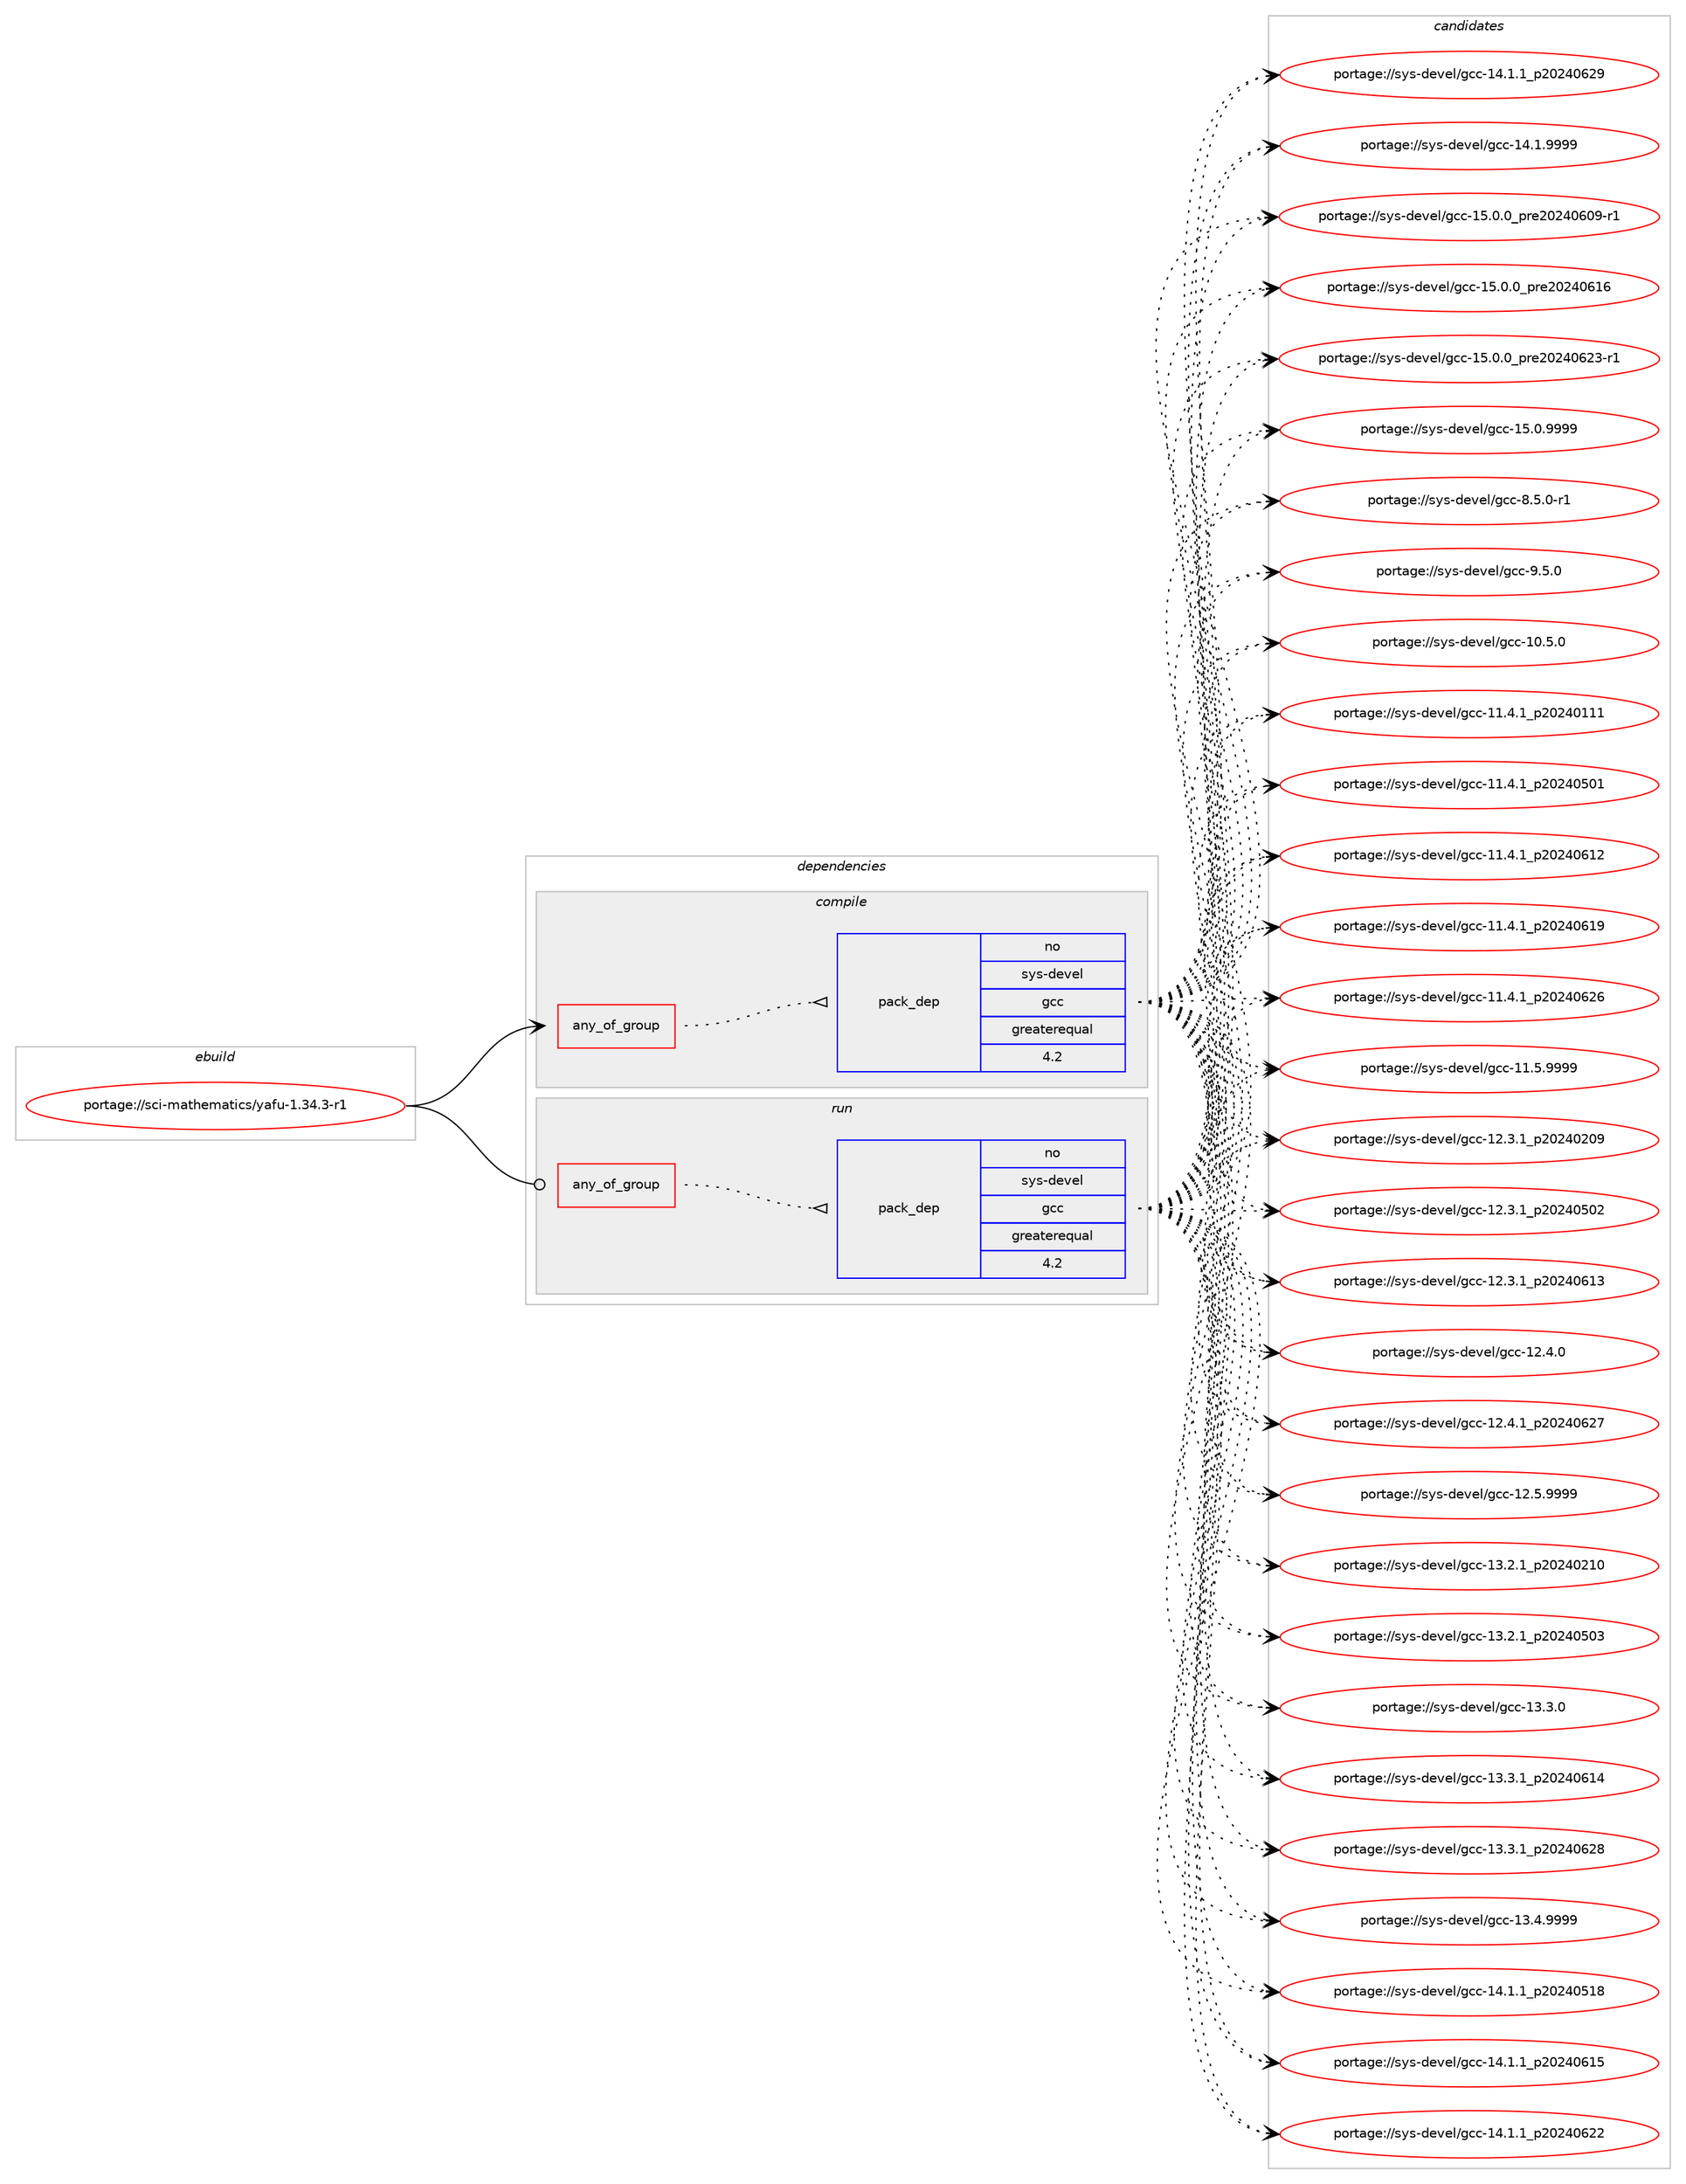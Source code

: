 digraph prolog {

# *************
# Graph options
# *************

newrank=true;
concentrate=true;
compound=true;
graph [rankdir=LR,fontname=Helvetica,fontsize=10,ranksep=1.5];#, ranksep=2.5, nodesep=0.2];
edge  [arrowhead=vee];
node  [fontname=Helvetica,fontsize=10];

# **********
# The ebuild
# **********

subgraph cluster_leftcol {
color=gray;
rank=same;
label=<<i>ebuild</i>>;
id [label="portage://sci-mathematics/yafu-1.34.3-r1", color=red, width=4, href="../sci-mathematics/yafu-1.34.3-r1.svg"];
}

# ****************
# The dependencies
# ****************

subgraph cluster_midcol {
color=gray;
label=<<i>dependencies</i>>;
subgraph cluster_compile {
fillcolor="#eeeeee";
style=filled;
label=<<i>compile</i>>;
subgraph any2639 {
dependency204521 [label=<<TABLE BORDER="0" CELLBORDER="1" CELLSPACING="0" CELLPADDING="4"><TR><TD CELLPADDING="10">any_of_group</TD></TR></TABLE>>, shape=none, color=red];subgraph pack95644 {
dependency204522 [label=<<TABLE BORDER="0" CELLBORDER="1" CELLSPACING="0" CELLPADDING="4" WIDTH="220"><TR><TD ROWSPAN="6" CELLPADDING="30">pack_dep</TD></TR><TR><TD WIDTH="110">no</TD></TR><TR><TD>sys-devel</TD></TR><TR><TD>gcc</TD></TR><TR><TD>greaterequal</TD></TR><TR><TD>4.2</TD></TR></TABLE>>, shape=none, color=blue];
}
dependency204521:e -> dependency204522:w [weight=20,style="dotted",arrowhead="oinv"];
# *** BEGIN UNKNOWN DEPENDENCY TYPE (TODO) ***
# dependency204521 -> package_dependency(portage://sci-mathematics/yafu-1.34.3-r1,install,no,sys-devel,clang-runtime,none,[,,],any_different_slot,[use(enable(openmp),none)])
# *** END UNKNOWN DEPENDENCY TYPE (TODO) ***

}
id:e -> dependency204521:w [weight=20,style="solid",arrowhead="vee"];
# *** BEGIN UNKNOWN DEPENDENCY TYPE (TODO) ***
# id -> package_dependency(portage://sci-mathematics/yafu-1.34.3-r1,install,no,dev-libs,gmp,none,[,,],[slot(0),equal],[])
# *** END UNKNOWN DEPENDENCY TYPE (TODO) ***

# *** BEGIN UNKNOWN DEPENDENCY TYPE (TODO) ***
# id -> package_dependency(portage://sci-mathematics/yafu-1.34.3-r1,install,no,sci-mathematics,gmp-ecm,none,[,,],[],[])
# *** END UNKNOWN DEPENDENCY TYPE (TODO) ***

}
subgraph cluster_compileandrun {
fillcolor="#eeeeee";
style=filled;
label=<<i>compile and run</i>>;
}
subgraph cluster_run {
fillcolor="#eeeeee";
style=filled;
label=<<i>run</i>>;
subgraph any2640 {
dependency204523 [label=<<TABLE BORDER="0" CELLBORDER="1" CELLSPACING="0" CELLPADDING="4"><TR><TD CELLPADDING="10">any_of_group</TD></TR></TABLE>>, shape=none, color=red];subgraph pack95645 {
dependency204524 [label=<<TABLE BORDER="0" CELLBORDER="1" CELLSPACING="0" CELLPADDING="4" WIDTH="220"><TR><TD ROWSPAN="6" CELLPADDING="30">pack_dep</TD></TR><TR><TD WIDTH="110">no</TD></TR><TR><TD>sys-devel</TD></TR><TR><TD>gcc</TD></TR><TR><TD>greaterequal</TD></TR><TR><TD>4.2</TD></TR></TABLE>>, shape=none, color=blue];
}
dependency204523:e -> dependency204524:w [weight=20,style="dotted",arrowhead="oinv"];
# *** BEGIN UNKNOWN DEPENDENCY TYPE (TODO) ***
# dependency204523 -> package_dependency(portage://sci-mathematics/yafu-1.34.3-r1,run,no,sys-devel,clang-runtime,none,[,,],any_different_slot,[use(enable(openmp),none)])
# *** END UNKNOWN DEPENDENCY TYPE (TODO) ***

}
id:e -> dependency204523:w [weight=20,style="solid",arrowhead="odot"];
# *** BEGIN UNKNOWN DEPENDENCY TYPE (TODO) ***
# id -> package_dependency(portage://sci-mathematics/yafu-1.34.3-r1,run,no,dev-libs,gmp,none,[,,],[slot(0),equal],[])
# *** END UNKNOWN DEPENDENCY TYPE (TODO) ***

# *** BEGIN UNKNOWN DEPENDENCY TYPE (TODO) ***
# id -> package_dependency(portage://sci-mathematics/yafu-1.34.3-r1,run,no,sci-mathematics,gmp-ecm,none,[,,],[],[])
# *** END UNKNOWN DEPENDENCY TYPE (TODO) ***

}
}

# **************
# The candidates
# **************

subgraph cluster_choices {
rank=same;
color=gray;
label=<<i>candidates</i>>;

subgraph choice95644 {
color=black;
nodesep=1;
choice1151211154510010111810110847103999945494846534648 [label="portage://sys-devel/gcc-10.5.0", color=red, width=4,href="../sys-devel/gcc-10.5.0.svg"];
choice1151211154510010111810110847103999945494946524649951125048505248494949 [label="portage://sys-devel/gcc-11.4.1_p20240111", color=red, width=4,href="../sys-devel/gcc-11.4.1_p20240111.svg"];
choice1151211154510010111810110847103999945494946524649951125048505248534849 [label="portage://sys-devel/gcc-11.4.1_p20240501", color=red, width=4,href="../sys-devel/gcc-11.4.1_p20240501.svg"];
choice1151211154510010111810110847103999945494946524649951125048505248544950 [label="portage://sys-devel/gcc-11.4.1_p20240612", color=red, width=4,href="../sys-devel/gcc-11.4.1_p20240612.svg"];
choice1151211154510010111810110847103999945494946524649951125048505248544957 [label="portage://sys-devel/gcc-11.4.1_p20240619", color=red, width=4,href="../sys-devel/gcc-11.4.1_p20240619.svg"];
choice1151211154510010111810110847103999945494946524649951125048505248545054 [label="portage://sys-devel/gcc-11.4.1_p20240626", color=red, width=4,href="../sys-devel/gcc-11.4.1_p20240626.svg"];
choice1151211154510010111810110847103999945494946534657575757 [label="portage://sys-devel/gcc-11.5.9999", color=red, width=4,href="../sys-devel/gcc-11.5.9999.svg"];
choice1151211154510010111810110847103999945495046514649951125048505248504857 [label="portage://sys-devel/gcc-12.3.1_p20240209", color=red, width=4,href="../sys-devel/gcc-12.3.1_p20240209.svg"];
choice1151211154510010111810110847103999945495046514649951125048505248534850 [label="portage://sys-devel/gcc-12.3.1_p20240502", color=red, width=4,href="../sys-devel/gcc-12.3.1_p20240502.svg"];
choice1151211154510010111810110847103999945495046514649951125048505248544951 [label="portage://sys-devel/gcc-12.3.1_p20240613", color=red, width=4,href="../sys-devel/gcc-12.3.1_p20240613.svg"];
choice1151211154510010111810110847103999945495046524648 [label="portage://sys-devel/gcc-12.4.0", color=red, width=4,href="../sys-devel/gcc-12.4.0.svg"];
choice1151211154510010111810110847103999945495046524649951125048505248545055 [label="portage://sys-devel/gcc-12.4.1_p20240627", color=red, width=4,href="../sys-devel/gcc-12.4.1_p20240627.svg"];
choice1151211154510010111810110847103999945495046534657575757 [label="portage://sys-devel/gcc-12.5.9999", color=red, width=4,href="../sys-devel/gcc-12.5.9999.svg"];
choice1151211154510010111810110847103999945495146504649951125048505248504948 [label="portage://sys-devel/gcc-13.2.1_p20240210", color=red, width=4,href="../sys-devel/gcc-13.2.1_p20240210.svg"];
choice1151211154510010111810110847103999945495146504649951125048505248534851 [label="portage://sys-devel/gcc-13.2.1_p20240503", color=red, width=4,href="../sys-devel/gcc-13.2.1_p20240503.svg"];
choice1151211154510010111810110847103999945495146514648 [label="portage://sys-devel/gcc-13.3.0", color=red, width=4,href="../sys-devel/gcc-13.3.0.svg"];
choice1151211154510010111810110847103999945495146514649951125048505248544952 [label="portage://sys-devel/gcc-13.3.1_p20240614", color=red, width=4,href="../sys-devel/gcc-13.3.1_p20240614.svg"];
choice1151211154510010111810110847103999945495146514649951125048505248545056 [label="portage://sys-devel/gcc-13.3.1_p20240628", color=red, width=4,href="../sys-devel/gcc-13.3.1_p20240628.svg"];
choice1151211154510010111810110847103999945495146524657575757 [label="portage://sys-devel/gcc-13.4.9999", color=red, width=4,href="../sys-devel/gcc-13.4.9999.svg"];
choice1151211154510010111810110847103999945495246494649951125048505248534956 [label="portage://sys-devel/gcc-14.1.1_p20240518", color=red, width=4,href="../sys-devel/gcc-14.1.1_p20240518.svg"];
choice1151211154510010111810110847103999945495246494649951125048505248544953 [label="portage://sys-devel/gcc-14.1.1_p20240615", color=red, width=4,href="../sys-devel/gcc-14.1.1_p20240615.svg"];
choice1151211154510010111810110847103999945495246494649951125048505248545050 [label="portage://sys-devel/gcc-14.1.1_p20240622", color=red, width=4,href="../sys-devel/gcc-14.1.1_p20240622.svg"];
choice1151211154510010111810110847103999945495246494649951125048505248545057 [label="portage://sys-devel/gcc-14.1.1_p20240629", color=red, width=4,href="../sys-devel/gcc-14.1.1_p20240629.svg"];
choice1151211154510010111810110847103999945495246494657575757 [label="portage://sys-devel/gcc-14.1.9999", color=red, width=4,href="../sys-devel/gcc-14.1.9999.svg"];
choice11512111545100101118101108471039999454953464846489511211410150485052485448574511449 [label="portage://sys-devel/gcc-15.0.0_pre20240609-r1", color=red, width=4,href="../sys-devel/gcc-15.0.0_pre20240609-r1.svg"];
choice1151211154510010111810110847103999945495346484648951121141015048505248544954 [label="portage://sys-devel/gcc-15.0.0_pre20240616", color=red, width=4,href="../sys-devel/gcc-15.0.0_pre20240616.svg"];
choice11512111545100101118101108471039999454953464846489511211410150485052485450514511449 [label="portage://sys-devel/gcc-15.0.0_pre20240623-r1", color=red, width=4,href="../sys-devel/gcc-15.0.0_pre20240623-r1.svg"];
choice1151211154510010111810110847103999945495346484657575757 [label="portage://sys-devel/gcc-15.0.9999", color=red, width=4,href="../sys-devel/gcc-15.0.9999.svg"];
choice115121115451001011181011084710399994556465346484511449 [label="portage://sys-devel/gcc-8.5.0-r1", color=red, width=4,href="../sys-devel/gcc-8.5.0-r1.svg"];
choice11512111545100101118101108471039999455746534648 [label="portage://sys-devel/gcc-9.5.0", color=red, width=4,href="../sys-devel/gcc-9.5.0.svg"];
dependency204522:e -> choice1151211154510010111810110847103999945494846534648:w [style=dotted,weight="100"];
dependency204522:e -> choice1151211154510010111810110847103999945494946524649951125048505248494949:w [style=dotted,weight="100"];
dependency204522:e -> choice1151211154510010111810110847103999945494946524649951125048505248534849:w [style=dotted,weight="100"];
dependency204522:e -> choice1151211154510010111810110847103999945494946524649951125048505248544950:w [style=dotted,weight="100"];
dependency204522:e -> choice1151211154510010111810110847103999945494946524649951125048505248544957:w [style=dotted,weight="100"];
dependency204522:e -> choice1151211154510010111810110847103999945494946524649951125048505248545054:w [style=dotted,weight="100"];
dependency204522:e -> choice1151211154510010111810110847103999945494946534657575757:w [style=dotted,weight="100"];
dependency204522:e -> choice1151211154510010111810110847103999945495046514649951125048505248504857:w [style=dotted,weight="100"];
dependency204522:e -> choice1151211154510010111810110847103999945495046514649951125048505248534850:w [style=dotted,weight="100"];
dependency204522:e -> choice1151211154510010111810110847103999945495046514649951125048505248544951:w [style=dotted,weight="100"];
dependency204522:e -> choice1151211154510010111810110847103999945495046524648:w [style=dotted,weight="100"];
dependency204522:e -> choice1151211154510010111810110847103999945495046524649951125048505248545055:w [style=dotted,weight="100"];
dependency204522:e -> choice1151211154510010111810110847103999945495046534657575757:w [style=dotted,weight="100"];
dependency204522:e -> choice1151211154510010111810110847103999945495146504649951125048505248504948:w [style=dotted,weight="100"];
dependency204522:e -> choice1151211154510010111810110847103999945495146504649951125048505248534851:w [style=dotted,weight="100"];
dependency204522:e -> choice1151211154510010111810110847103999945495146514648:w [style=dotted,weight="100"];
dependency204522:e -> choice1151211154510010111810110847103999945495146514649951125048505248544952:w [style=dotted,weight="100"];
dependency204522:e -> choice1151211154510010111810110847103999945495146514649951125048505248545056:w [style=dotted,weight="100"];
dependency204522:e -> choice1151211154510010111810110847103999945495146524657575757:w [style=dotted,weight="100"];
dependency204522:e -> choice1151211154510010111810110847103999945495246494649951125048505248534956:w [style=dotted,weight="100"];
dependency204522:e -> choice1151211154510010111810110847103999945495246494649951125048505248544953:w [style=dotted,weight="100"];
dependency204522:e -> choice1151211154510010111810110847103999945495246494649951125048505248545050:w [style=dotted,weight="100"];
dependency204522:e -> choice1151211154510010111810110847103999945495246494649951125048505248545057:w [style=dotted,weight="100"];
dependency204522:e -> choice1151211154510010111810110847103999945495246494657575757:w [style=dotted,weight="100"];
dependency204522:e -> choice11512111545100101118101108471039999454953464846489511211410150485052485448574511449:w [style=dotted,weight="100"];
dependency204522:e -> choice1151211154510010111810110847103999945495346484648951121141015048505248544954:w [style=dotted,weight="100"];
dependency204522:e -> choice11512111545100101118101108471039999454953464846489511211410150485052485450514511449:w [style=dotted,weight="100"];
dependency204522:e -> choice1151211154510010111810110847103999945495346484657575757:w [style=dotted,weight="100"];
dependency204522:e -> choice115121115451001011181011084710399994556465346484511449:w [style=dotted,weight="100"];
dependency204522:e -> choice11512111545100101118101108471039999455746534648:w [style=dotted,weight="100"];
}
subgraph choice95645 {
color=black;
nodesep=1;
choice1151211154510010111810110847103999945494846534648 [label="portage://sys-devel/gcc-10.5.0", color=red, width=4,href="../sys-devel/gcc-10.5.0.svg"];
choice1151211154510010111810110847103999945494946524649951125048505248494949 [label="portage://sys-devel/gcc-11.4.1_p20240111", color=red, width=4,href="../sys-devel/gcc-11.4.1_p20240111.svg"];
choice1151211154510010111810110847103999945494946524649951125048505248534849 [label="portage://sys-devel/gcc-11.4.1_p20240501", color=red, width=4,href="../sys-devel/gcc-11.4.1_p20240501.svg"];
choice1151211154510010111810110847103999945494946524649951125048505248544950 [label="portage://sys-devel/gcc-11.4.1_p20240612", color=red, width=4,href="../sys-devel/gcc-11.4.1_p20240612.svg"];
choice1151211154510010111810110847103999945494946524649951125048505248544957 [label="portage://sys-devel/gcc-11.4.1_p20240619", color=red, width=4,href="../sys-devel/gcc-11.4.1_p20240619.svg"];
choice1151211154510010111810110847103999945494946524649951125048505248545054 [label="portage://sys-devel/gcc-11.4.1_p20240626", color=red, width=4,href="../sys-devel/gcc-11.4.1_p20240626.svg"];
choice1151211154510010111810110847103999945494946534657575757 [label="portage://sys-devel/gcc-11.5.9999", color=red, width=4,href="../sys-devel/gcc-11.5.9999.svg"];
choice1151211154510010111810110847103999945495046514649951125048505248504857 [label="portage://sys-devel/gcc-12.3.1_p20240209", color=red, width=4,href="../sys-devel/gcc-12.3.1_p20240209.svg"];
choice1151211154510010111810110847103999945495046514649951125048505248534850 [label="portage://sys-devel/gcc-12.3.1_p20240502", color=red, width=4,href="../sys-devel/gcc-12.3.1_p20240502.svg"];
choice1151211154510010111810110847103999945495046514649951125048505248544951 [label="portage://sys-devel/gcc-12.3.1_p20240613", color=red, width=4,href="../sys-devel/gcc-12.3.1_p20240613.svg"];
choice1151211154510010111810110847103999945495046524648 [label="portage://sys-devel/gcc-12.4.0", color=red, width=4,href="../sys-devel/gcc-12.4.0.svg"];
choice1151211154510010111810110847103999945495046524649951125048505248545055 [label="portage://sys-devel/gcc-12.4.1_p20240627", color=red, width=4,href="../sys-devel/gcc-12.4.1_p20240627.svg"];
choice1151211154510010111810110847103999945495046534657575757 [label="portage://sys-devel/gcc-12.5.9999", color=red, width=4,href="../sys-devel/gcc-12.5.9999.svg"];
choice1151211154510010111810110847103999945495146504649951125048505248504948 [label="portage://sys-devel/gcc-13.2.1_p20240210", color=red, width=4,href="../sys-devel/gcc-13.2.1_p20240210.svg"];
choice1151211154510010111810110847103999945495146504649951125048505248534851 [label="portage://sys-devel/gcc-13.2.1_p20240503", color=red, width=4,href="../sys-devel/gcc-13.2.1_p20240503.svg"];
choice1151211154510010111810110847103999945495146514648 [label="portage://sys-devel/gcc-13.3.0", color=red, width=4,href="../sys-devel/gcc-13.3.0.svg"];
choice1151211154510010111810110847103999945495146514649951125048505248544952 [label="portage://sys-devel/gcc-13.3.1_p20240614", color=red, width=4,href="../sys-devel/gcc-13.3.1_p20240614.svg"];
choice1151211154510010111810110847103999945495146514649951125048505248545056 [label="portage://sys-devel/gcc-13.3.1_p20240628", color=red, width=4,href="../sys-devel/gcc-13.3.1_p20240628.svg"];
choice1151211154510010111810110847103999945495146524657575757 [label="portage://sys-devel/gcc-13.4.9999", color=red, width=4,href="../sys-devel/gcc-13.4.9999.svg"];
choice1151211154510010111810110847103999945495246494649951125048505248534956 [label="portage://sys-devel/gcc-14.1.1_p20240518", color=red, width=4,href="../sys-devel/gcc-14.1.1_p20240518.svg"];
choice1151211154510010111810110847103999945495246494649951125048505248544953 [label="portage://sys-devel/gcc-14.1.1_p20240615", color=red, width=4,href="../sys-devel/gcc-14.1.1_p20240615.svg"];
choice1151211154510010111810110847103999945495246494649951125048505248545050 [label="portage://sys-devel/gcc-14.1.1_p20240622", color=red, width=4,href="../sys-devel/gcc-14.1.1_p20240622.svg"];
choice1151211154510010111810110847103999945495246494649951125048505248545057 [label="portage://sys-devel/gcc-14.1.1_p20240629", color=red, width=4,href="../sys-devel/gcc-14.1.1_p20240629.svg"];
choice1151211154510010111810110847103999945495246494657575757 [label="portage://sys-devel/gcc-14.1.9999", color=red, width=4,href="../sys-devel/gcc-14.1.9999.svg"];
choice11512111545100101118101108471039999454953464846489511211410150485052485448574511449 [label="portage://sys-devel/gcc-15.0.0_pre20240609-r1", color=red, width=4,href="../sys-devel/gcc-15.0.0_pre20240609-r1.svg"];
choice1151211154510010111810110847103999945495346484648951121141015048505248544954 [label="portage://sys-devel/gcc-15.0.0_pre20240616", color=red, width=4,href="../sys-devel/gcc-15.0.0_pre20240616.svg"];
choice11512111545100101118101108471039999454953464846489511211410150485052485450514511449 [label="portage://sys-devel/gcc-15.0.0_pre20240623-r1", color=red, width=4,href="../sys-devel/gcc-15.0.0_pre20240623-r1.svg"];
choice1151211154510010111810110847103999945495346484657575757 [label="portage://sys-devel/gcc-15.0.9999", color=red, width=4,href="../sys-devel/gcc-15.0.9999.svg"];
choice115121115451001011181011084710399994556465346484511449 [label="portage://sys-devel/gcc-8.5.0-r1", color=red, width=4,href="../sys-devel/gcc-8.5.0-r1.svg"];
choice11512111545100101118101108471039999455746534648 [label="portage://sys-devel/gcc-9.5.0", color=red, width=4,href="../sys-devel/gcc-9.5.0.svg"];
dependency204524:e -> choice1151211154510010111810110847103999945494846534648:w [style=dotted,weight="100"];
dependency204524:e -> choice1151211154510010111810110847103999945494946524649951125048505248494949:w [style=dotted,weight="100"];
dependency204524:e -> choice1151211154510010111810110847103999945494946524649951125048505248534849:w [style=dotted,weight="100"];
dependency204524:e -> choice1151211154510010111810110847103999945494946524649951125048505248544950:w [style=dotted,weight="100"];
dependency204524:e -> choice1151211154510010111810110847103999945494946524649951125048505248544957:w [style=dotted,weight="100"];
dependency204524:e -> choice1151211154510010111810110847103999945494946524649951125048505248545054:w [style=dotted,weight="100"];
dependency204524:e -> choice1151211154510010111810110847103999945494946534657575757:w [style=dotted,weight="100"];
dependency204524:e -> choice1151211154510010111810110847103999945495046514649951125048505248504857:w [style=dotted,weight="100"];
dependency204524:e -> choice1151211154510010111810110847103999945495046514649951125048505248534850:w [style=dotted,weight="100"];
dependency204524:e -> choice1151211154510010111810110847103999945495046514649951125048505248544951:w [style=dotted,weight="100"];
dependency204524:e -> choice1151211154510010111810110847103999945495046524648:w [style=dotted,weight="100"];
dependency204524:e -> choice1151211154510010111810110847103999945495046524649951125048505248545055:w [style=dotted,weight="100"];
dependency204524:e -> choice1151211154510010111810110847103999945495046534657575757:w [style=dotted,weight="100"];
dependency204524:e -> choice1151211154510010111810110847103999945495146504649951125048505248504948:w [style=dotted,weight="100"];
dependency204524:e -> choice1151211154510010111810110847103999945495146504649951125048505248534851:w [style=dotted,weight="100"];
dependency204524:e -> choice1151211154510010111810110847103999945495146514648:w [style=dotted,weight="100"];
dependency204524:e -> choice1151211154510010111810110847103999945495146514649951125048505248544952:w [style=dotted,weight="100"];
dependency204524:e -> choice1151211154510010111810110847103999945495146514649951125048505248545056:w [style=dotted,weight="100"];
dependency204524:e -> choice1151211154510010111810110847103999945495146524657575757:w [style=dotted,weight="100"];
dependency204524:e -> choice1151211154510010111810110847103999945495246494649951125048505248534956:w [style=dotted,weight="100"];
dependency204524:e -> choice1151211154510010111810110847103999945495246494649951125048505248544953:w [style=dotted,weight="100"];
dependency204524:e -> choice1151211154510010111810110847103999945495246494649951125048505248545050:w [style=dotted,weight="100"];
dependency204524:e -> choice1151211154510010111810110847103999945495246494649951125048505248545057:w [style=dotted,weight="100"];
dependency204524:e -> choice1151211154510010111810110847103999945495246494657575757:w [style=dotted,weight="100"];
dependency204524:e -> choice11512111545100101118101108471039999454953464846489511211410150485052485448574511449:w [style=dotted,weight="100"];
dependency204524:e -> choice1151211154510010111810110847103999945495346484648951121141015048505248544954:w [style=dotted,weight="100"];
dependency204524:e -> choice11512111545100101118101108471039999454953464846489511211410150485052485450514511449:w [style=dotted,weight="100"];
dependency204524:e -> choice1151211154510010111810110847103999945495346484657575757:w [style=dotted,weight="100"];
dependency204524:e -> choice115121115451001011181011084710399994556465346484511449:w [style=dotted,weight="100"];
dependency204524:e -> choice11512111545100101118101108471039999455746534648:w [style=dotted,weight="100"];
}
}

}
